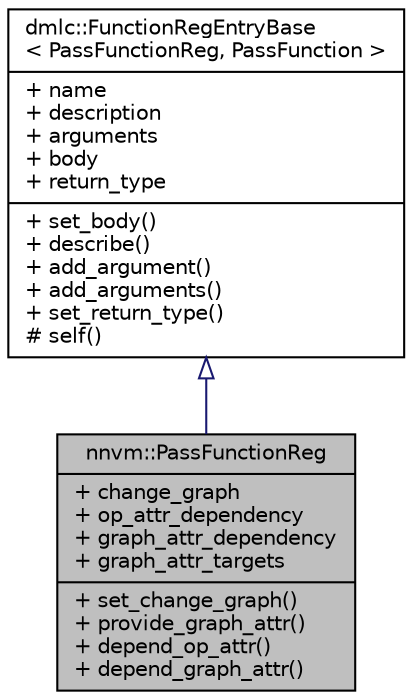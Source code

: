 digraph "nnvm::PassFunctionReg"
{
 // LATEX_PDF_SIZE
  edge [fontname="Helvetica",fontsize="10",labelfontname="Helvetica",labelfontsize="10"];
  node [fontname="Helvetica",fontsize="10",shape=record];
  Node1 [label="{nnvm::PassFunctionReg\n|+ change_graph\l+ op_attr_dependency\l+ graph_attr_dependency\l+ graph_attr_targets\l|+ set_change_graph()\l+ provide_graph_attr()\l+ depend_op_attr()\l+ depend_graph_attr()\l}",height=0.2,width=0.4,color="black", fillcolor="grey75", style="filled", fontcolor="black",tooltip="Registry entry for pass functions."];
  Node2 -> Node1 [dir="back",color="midnightblue",fontsize="10",style="solid",arrowtail="onormal",fontname="Helvetica"];
  Node2 [label="{dmlc::FunctionRegEntryBase\l\< PassFunctionReg, PassFunction \>\n|+ name\l+ description\l+ arguments\l+ body\l+ return_type\l|+ set_body()\l+ describe()\l+ add_argument()\l+ add_arguments()\l+ set_return_type()\l# self()\l}",height=0.2,width=0.4,color="black", fillcolor="white", style="filled",URL="$classdmlc_1_1FunctionRegEntryBase.html",tooltip=" "];
}
